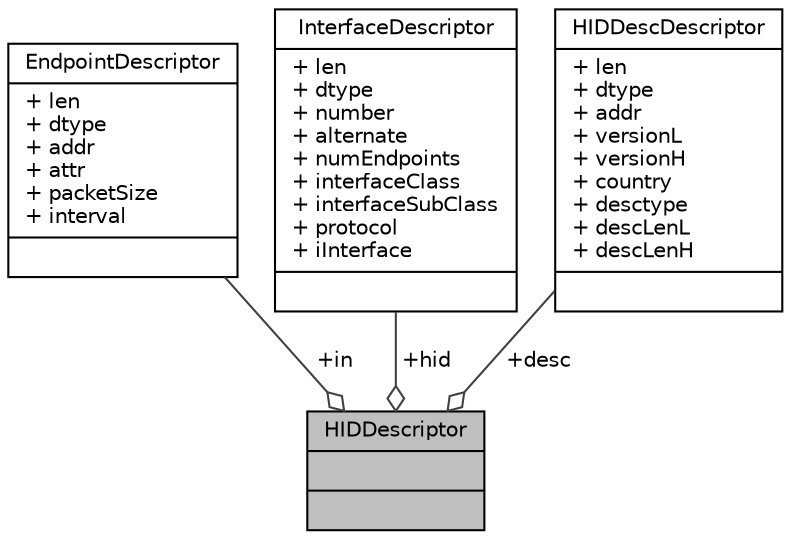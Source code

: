 digraph "HIDDescriptor"
{
  edge [fontname="Helvetica",fontsize="10",labelfontname="Helvetica",labelfontsize="10"];
  node [fontname="Helvetica",fontsize="10",shape=record];
  Node1 [label="{HIDDescriptor\n||}",height=0.2,width=0.4,color="black", fillcolor="grey75", style="filled", fontcolor="black"];
  Node2 -> Node1 [color="grey25",fontsize="10",style="solid",label=" +in" ,arrowhead="odiamond",fontname="Helvetica"];
  Node2 [label="{EndpointDescriptor\n|+ len\l+ dtype\l+ addr\l+ attr\l+ packetSize\l+ interval\l|}",height=0.2,width=0.4,color="black", fillcolor="white", style="filled",URL="$d7/d3e/structEndpointDescriptor.html"];
  Node3 -> Node1 [color="grey25",fontsize="10",style="solid",label=" +hid" ,arrowhead="odiamond",fontname="Helvetica"];
  Node3 [label="{InterfaceDescriptor\n|+ len\l+ dtype\l+ number\l+ alternate\l+ numEndpoints\l+ interfaceClass\l+ interfaceSubClass\l+ protocol\l+ iInterface\l|}",height=0.2,width=0.4,color="black", fillcolor="white", style="filled",URL="$db/da1/structInterfaceDescriptor.html"];
  Node4 -> Node1 [color="grey25",fontsize="10",style="solid",label=" +desc" ,arrowhead="odiamond",fontname="Helvetica"];
  Node4 [label="{HIDDescDescriptor\n|+ len\l+ dtype\l+ addr\l+ versionL\l+ versionH\l+ country\l+ desctype\l+ descLenL\l+ descLenH\l|}",height=0.2,width=0.4,color="black", fillcolor="white", style="filled",URL="$d9/de6/structHIDDescDescriptor.html"];
}
